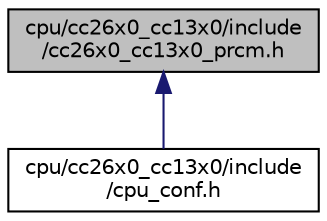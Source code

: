digraph "cpu/cc26x0_cc13x0/include/cc26x0_cc13x0_prcm.h"
{
 // LATEX_PDF_SIZE
  edge [fontname="Helvetica",fontsize="10",labelfontname="Helvetica",labelfontsize="10"];
  node [fontname="Helvetica",fontsize="10",shape=record];
  Node1 [label="cpu/cc26x0_cc13x0/include\l/cc26x0_cc13x0_prcm.h",height=0.2,width=0.4,color="black", fillcolor="grey75", style="filled", fontcolor="black",tooltip="CC26x0/CC13x0 PRCM register definitions."];
  Node1 -> Node2 [dir="back",color="midnightblue",fontsize="10",style="solid",fontname="Helvetica"];
  Node2 [label="cpu/cc26x0_cc13x0/include\l/cpu_conf.h",height=0.2,width=0.4,color="black", fillcolor="white", style="filled",URL="$cc26x0__cc13x0_2include_2cpu__conf_8h.html",tooltip="Implementation specific CPU configuration options."];
}
